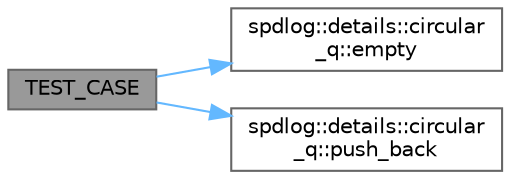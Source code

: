 digraph "TEST_CASE"
{
 // LATEX_PDF_SIZE
  bgcolor="transparent";
  edge [fontname=Helvetica,fontsize=10,labelfontname=Helvetica,labelfontsize=10];
  node [fontname=Helvetica,fontsize=10,shape=box,height=0.2,width=0.4];
  rankdir="LR";
  Node1 [id="Node000001",label="TEST_CASE",height=0.2,width=0.4,color="gray40", fillcolor="grey60", style="filled", fontcolor="black",tooltip=" "];
  Node1 -> Node2 [id="edge1_Node000001_Node000002",color="steelblue1",style="solid",tooltip=" "];
  Node2 [id="Node000002",label="spdlog::details::circular\l_q::empty",height=0.2,width=0.4,color="grey40", fillcolor="white", style="filled",URL="$classspdlog_1_1details_1_1circular__q.html#ae4bf7063da55f67b4714ef126455caa6",tooltip=" "];
  Node1 -> Node3 [id="edge2_Node000001_Node000003",color="steelblue1",style="solid",tooltip=" "];
  Node3 [id="Node000003",label="spdlog::details::circular\l_q::push_back",height=0.2,width=0.4,color="grey40", fillcolor="white", style="filled",URL="$classspdlog_1_1details_1_1circular__q.html#aaaab548bb6f5dd362458d6b044e0e950",tooltip=" "];
}
